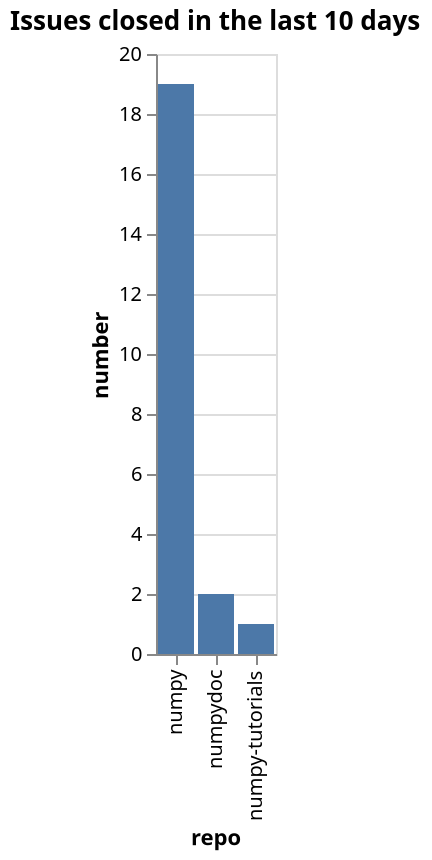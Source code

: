 {
  "config": {
    "view": {
      "continuousWidth": 400,
      "continuousHeight": 300
    }
  },
  "data": {
    "name": "data-43e73232475a138cf0a167f9db8f8cab"
  },
  "mark": "bar",
  "encoding": {
    "x": {
      "type": "nominal",
      "field": "repo",
      "sort": [
        "numpy",
        "numpydoc",
        "numpy-tutorials"
      ]
    },
    "y": {
      "type": "quantitative",
      "field": "number"
    }
  },
  "title": "Issues closed in the last 10 days",
  "$schema": "https://vega.github.io/schema/vega-lite/v5.json",
  "datasets": {
    "data-43e73232475a138cf0a167f9db8f8cab": [
      {
        "org": "numpy",
        "repo": "numpy",
        "number": 19,
        "org/repo": "numpy/numpy"
      },
      {
        "org": "numpy",
        "repo": "numpy-tutorials",
        "number": 1,
        "org/repo": "numpy/numpy-tutorials"
      },
      {
        "org": "numpy",
        "repo": "numpydoc",
        "number": 2,
        "org/repo": "numpy/numpydoc"
      }
    ]
  }
}